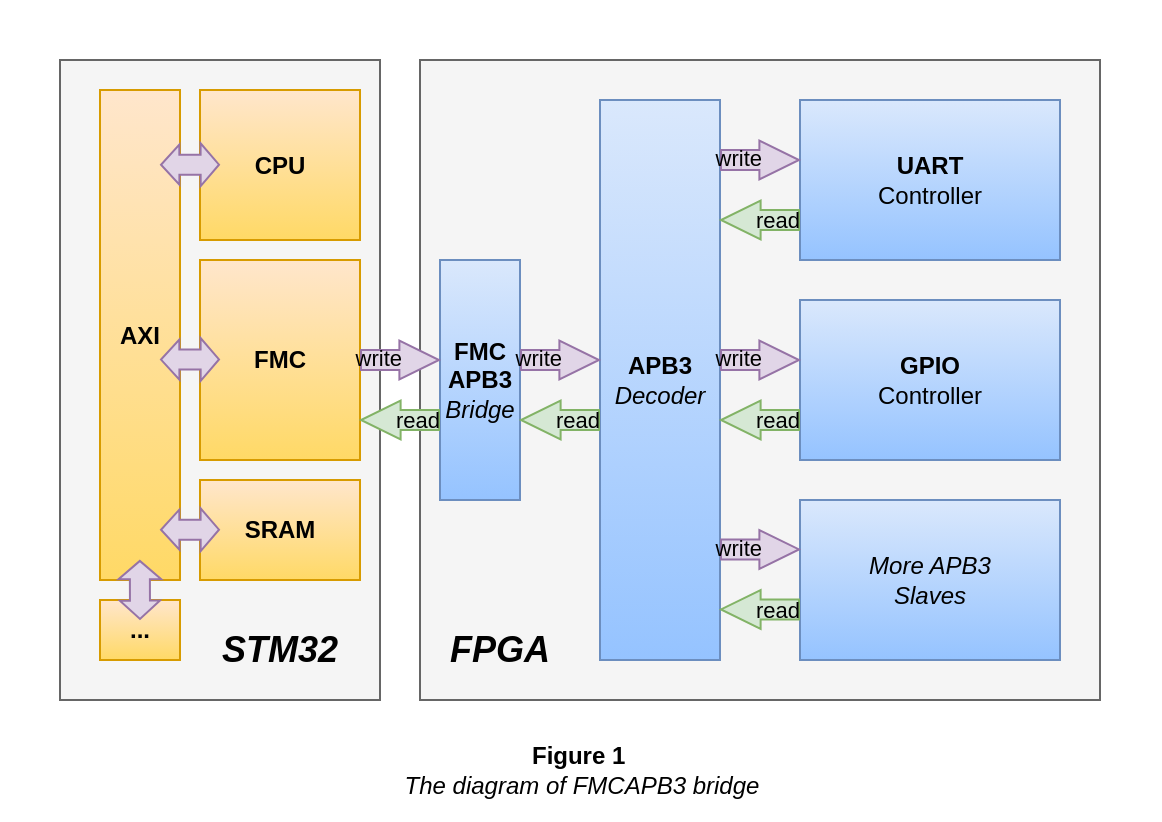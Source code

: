 <mxfile version="27.0.9">
  <diagram name="Page-1" id="yzegYlo1FvkXa72tuVNs">
    <mxGraphModel dx="690" dy="593" grid="1" gridSize="10" guides="1" tooltips="1" connect="1" arrows="1" fold="1" page="1" pageScale="1" pageWidth="583" pageHeight="413" math="0" shadow="0">
      <root>
        <mxCell id="0" />
        <mxCell id="1" parent="0" />
        <mxCell id="lRAN_q3ErnS5ZKHJaVJO-41" value="" style="rounded=0;whiteSpace=wrap;html=1;movable=1;resizable=1;rotatable=1;deletable=1;editable=1;locked=0;connectable=1;fillColor=light-dark(#FFFFFF,#FFFFFF);fillStyle=solid;strokeColor=none;" parent="1" vertex="1">
          <mxGeometry width="580" height="410" as="geometry" />
        </mxCell>
        <mxCell id="lRAN_q3ErnS5ZKHJaVJO-40" value="&lt;b&gt;Figure 1&amp;nbsp;&lt;/b&gt;&lt;div&gt;&lt;i&gt;The diagram of FMCAPB3 bridge&lt;/i&gt;&lt;/div&gt;" style="text;html=1;align=center;verticalAlign=middle;whiteSpace=wrap;rounded=0;fontColor=light-dark(#000000,#000000);" parent="1" vertex="1">
          <mxGeometry x="166" y="370" width="250" height="30" as="geometry" />
        </mxCell>
        <mxCell id="GX5vbgfgV6q7XFCB1imR-1" value="" style="rounded=0;whiteSpace=wrap;html=1;fillColor=#f5f5f5;fontColor=#333333;strokeColor=#666666;" vertex="1" parent="1">
          <mxGeometry x="30" y="30" width="160" height="320" as="geometry" />
        </mxCell>
        <mxCell id="lRAN_q3ErnS5ZKHJaVJO-1" value="&lt;b&gt;FMC&lt;/b&gt;" style="rounded=0;whiteSpace=wrap;html=1;fillColor=#ffe6cc;strokeColor=#d79b00;gradientColor=#FFD966;fontColor=light-dark(#000000,#000000);" parent="1" vertex="1">
          <mxGeometry x="100" y="130" width="80" height="100" as="geometry" />
        </mxCell>
        <mxCell id="GX5vbgfgV6q7XFCB1imR-2" value="" style="rounded=0;whiteSpace=wrap;html=1;fillColor=#f5f5f5;fontColor=#333333;strokeColor=#666666;" vertex="1" parent="1">
          <mxGeometry x="210" y="30" width="340" height="320" as="geometry" />
        </mxCell>
        <mxCell id="lRAN_q3ErnS5ZKHJaVJO-8" value="&lt;b&gt;APB3&lt;/b&gt;&lt;div&gt;&lt;i&gt;Decoder&lt;/i&gt;&lt;/div&gt;" style="rounded=0;whiteSpace=wrap;html=1;fillColor=#dae8fc;strokeColor=#6c8ebf;gradientColor=#95C3FF;fontColor=light-dark(#000000,#000000);" parent="1" vertex="1">
          <mxGeometry x="300" y="50" width="60" height="280" as="geometry" />
        </mxCell>
        <mxCell id="lRAN_q3ErnS5ZKHJaVJO-15" value="&lt;b&gt;UART&lt;/b&gt;&lt;div&gt;Controller&lt;/div&gt;" style="rounded=0;whiteSpace=wrap;html=1;fillColor=#dae8fc;strokeColor=#6c8ebf;gradientColor=#95C3FF;fontColor=light-dark(#000000,#000000);" parent="1" vertex="1">
          <mxGeometry x="400" y="50" width="130" height="80" as="geometry" />
        </mxCell>
        <mxCell id="lRAN_q3ErnS5ZKHJaVJO-16" value="&lt;b&gt;GPIO&lt;/b&gt;&lt;div&gt;Controller&lt;/div&gt;" style="rounded=0;whiteSpace=wrap;html=1;fillColor=#dae8fc;strokeColor=#6c8ebf;gradientColor=#95C3FF;fontColor=light-dark(#000000,#000000);" parent="1" vertex="1">
          <mxGeometry x="400" y="150" width="130" height="80" as="geometry" />
        </mxCell>
        <mxCell id="lRAN_q3ErnS5ZKHJaVJO-17" value="More APB3&lt;div&gt;Slaves&lt;/div&gt;" style="rounded=0;whiteSpace=wrap;html=1;fillColor=#dae8fc;strokeColor=#6c8ebf;gradientColor=#95C3FF;fontStyle=2;fontColor=light-dark(#000000,#000000);" parent="1" vertex="1">
          <mxGeometry x="400" y="250" width="130" height="80" as="geometry" />
        </mxCell>
        <mxCell id="lRAN_q3ErnS5ZKHJaVJO-27" value="" style="shape=flexArrow;endArrow=classic;html=1;rounded=0;endWidth=8.4;endSize=6.268;fillColor=#e1d5e7;strokeColor=#9673a6;" parent="1" edge="1">
          <mxGeometry width="50" height="50" relative="1" as="geometry">
            <mxPoint x="360" y="80" as="sourcePoint" />
            <mxPoint x="400" y="80" as="targetPoint" />
          </mxGeometry>
        </mxCell>
        <mxCell id="lRAN_q3ErnS5ZKHJaVJO-28" value="write" style="edgeLabel;html=1;align=right;verticalAlign=middle;resizable=0;points=[];labelBackgroundColor=none;fontColor=light-dark(#000000,#000000);" parent="lRAN_q3ErnS5ZKHJaVJO-27" vertex="1" connectable="0">
          <mxGeometry x="0.074" y="1" relative="1" as="geometry">
            <mxPoint as="offset" />
          </mxGeometry>
        </mxCell>
        <mxCell id="lRAN_q3ErnS5ZKHJaVJO-29" value="" style="shape=flexArrow;endArrow=classic;html=1;rounded=0;endWidth=8.4;endSize=6.268;entryX=1;entryY=0.75;entryDx=0;entryDy=0;fillColor=#d5e8d4;strokeColor=#82b366;" parent="1" edge="1">
          <mxGeometry width="50" height="50" relative="1" as="geometry">
            <mxPoint x="400" y="110" as="sourcePoint" />
            <mxPoint x="360" y="110" as="targetPoint" />
          </mxGeometry>
        </mxCell>
        <mxCell id="lRAN_q3ErnS5ZKHJaVJO-30" value="read&amp;nbsp;" style="edgeLabel;html=1;align=left;verticalAlign=middle;resizable=0;points=[];labelBackgroundColor=none;fontColor=light-dark(#000000,#000000);" parent="lRAN_q3ErnS5ZKHJaVJO-29" vertex="1" connectable="0">
          <mxGeometry x="0.22" relative="1" as="geometry">
            <mxPoint as="offset" />
          </mxGeometry>
        </mxCell>
        <mxCell id="lRAN_q3ErnS5ZKHJaVJO-31" value="" style="shape=flexArrow;endArrow=classic;html=1;rounded=0;endWidth=8.4;endSize=6.268;fillColor=#e1d5e7;strokeColor=#9673a6;" parent="1" edge="1">
          <mxGeometry width="50" height="50" relative="1" as="geometry">
            <mxPoint x="360" y="180" as="sourcePoint" />
            <mxPoint x="400" y="180" as="targetPoint" />
          </mxGeometry>
        </mxCell>
        <mxCell id="lRAN_q3ErnS5ZKHJaVJO-32" value="write" style="edgeLabel;html=1;align=right;verticalAlign=middle;resizable=0;points=[];labelBackgroundColor=none;fontColor=light-dark(#000000,#000000);" parent="lRAN_q3ErnS5ZKHJaVJO-31" vertex="1" connectable="0">
          <mxGeometry x="0.074" y="1" relative="1" as="geometry">
            <mxPoint as="offset" />
          </mxGeometry>
        </mxCell>
        <mxCell id="lRAN_q3ErnS5ZKHJaVJO-33" value="" style="shape=flexArrow;endArrow=classic;html=1;rounded=0;endWidth=8.4;endSize=6.268;entryX=1;entryY=0.75;entryDx=0;entryDy=0;fillColor=#d5e8d4;strokeColor=#82b366;" parent="1" edge="1">
          <mxGeometry width="50" height="50" relative="1" as="geometry">
            <mxPoint x="400" y="210" as="sourcePoint" />
            <mxPoint x="360" y="210" as="targetPoint" />
          </mxGeometry>
        </mxCell>
        <mxCell id="lRAN_q3ErnS5ZKHJaVJO-34" value="read&amp;nbsp;" style="edgeLabel;html=1;align=left;verticalAlign=middle;resizable=0;points=[];labelBackgroundColor=none;fontColor=light-dark(#000000,#000000);" parent="lRAN_q3ErnS5ZKHJaVJO-33" vertex="1" connectable="0">
          <mxGeometry x="0.22" relative="1" as="geometry">
            <mxPoint as="offset" />
          </mxGeometry>
        </mxCell>
        <mxCell id="lRAN_q3ErnS5ZKHJaVJO-35" value="" style="shape=flexArrow;endArrow=classic;html=1;rounded=0;endWidth=8.4;endSize=6.268;fillColor=#e1d5e7;strokeColor=#9673a6;" parent="1" edge="1">
          <mxGeometry width="50" height="50" relative="1" as="geometry">
            <mxPoint x="360" y="274.71" as="sourcePoint" />
            <mxPoint x="400" y="274.71" as="targetPoint" />
          </mxGeometry>
        </mxCell>
        <mxCell id="lRAN_q3ErnS5ZKHJaVJO-36" value="write" style="edgeLabel;html=1;align=right;verticalAlign=middle;resizable=0;points=[];labelBackgroundColor=none;fontColor=light-dark(#000000,#000000);" parent="lRAN_q3ErnS5ZKHJaVJO-35" vertex="1" connectable="0">
          <mxGeometry x="0.074" y="1" relative="1" as="geometry">
            <mxPoint as="offset" />
          </mxGeometry>
        </mxCell>
        <mxCell id="lRAN_q3ErnS5ZKHJaVJO-37" value="" style="shape=flexArrow;endArrow=classic;html=1;rounded=0;endWidth=8.4;endSize=6.268;entryX=1;entryY=0.75;entryDx=0;entryDy=0;fillColor=#d5e8d4;strokeColor=#82b366;" parent="1" edge="1">
          <mxGeometry width="50" height="50" relative="1" as="geometry">
            <mxPoint x="400" y="304.71" as="sourcePoint" />
            <mxPoint x="360" y="304.71" as="targetPoint" />
          </mxGeometry>
        </mxCell>
        <mxCell id="lRAN_q3ErnS5ZKHJaVJO-38" value="read&amp;nbsp;" style="edgeLabel;html=1;align=left;verticalAlign=middle;resizable=0;points=[];labelBackgroundColor=none;fontColor=light-dark(#000000,#000000);" parent="lRAN_q3ErnS5ZKHJaVJO-37" vertex="1" connectable="0">
          <mxGeometry x="0.22" relative="1" as="geometry">
            <mxPoint as="offset" />
          </mxGeometry>
        </mxCell>
        <mxCell id="lRAN_q3ErnS5ZKHJaVJO-5" value="&lt;b&gt;FMC&lt;/b&gt;&lt;div&gt;&lt;b&gt;APB3&lt;/b&gt;&lt;/div&gt;&lt;div&gt;&lt;i&gt;Bridge&lt;/i&gt;&lt;/div&gt;" style="rounded=0;whiteSpace=wrap;html=1;fillColor=#dae8fc;strokeColor=#6c8ebf;gradientColor=#95C3FF;fontColor=light-dark(#000000,#000000);" parent="1" vertex="1">
          <mxGeometry x="220" y="130" width="40" height="120" as="geometry" />
        </mxCell>
        <mxCell id="lRAN_q3ErnS5ZKHJaVJO-23" value="" style="shape=flexArrow;endArrow=classic;html=1;rounded=0;endWidth=8.4;endSize=6.268;fillColor=#e1d5e7;strokeColor=#9673a6;" parent="1" edge="1">
          <mxGeometry width="50" height="50" relative="1" as="geometry">
            <mxPoint x="260" y="180" as="sourcePoint" />
            <mxPoint x="300" y="180" as="targetPoint" />
          </mxGeometry>
        </mxCell>
        <mxCell id="lRAN_q3ErnS5ZKHJaVJO-24" value="write" style="edgeLabel;html=1;align=right;verticalAlign=middle;resizable=0;points=[];labelBackgroundColor=none;fontColor=light-dark(#000000,#000000);" parent="lRAN_q3ErnS5ZKHJaVJO-23" vertex="1" connectable="0">
          <mxGeometry x="0.074" y="1" relative="1" as="geometry">
            <mxPoint as="offset" />
          </mxGeometry>
        </mxCell>
        <mxCell id="lRAN_q3ErnS5ZKHJaVJO-25" value="" style="shape=flexArrow;endArrow=classic;html=1;rounded=0;endWidth=8.4;endSize=6.268;entryX=1;entryY=0.75;entryDx=0;entryDy=0;fillColor=#d5e8d4;strokeColor=#82b366;" parent="1" edge="1">
          <mxGeometry width="50" height="50" relative="1" as="geometry">
            <mxPoint x="300" y="210" as="sourcePoint" />
            <mxPoint x="260" y="210" as="targetPoint" />
          </mxGeometry>
        </mxCell>
        <mxCell id="lRAN_q3ErnS5ZKHJaVJO-26" value="read&amp;nbsp;" style="edgeLabel;html=1;align=left;verticalAlign=middle;resizable=0;points=[];labelBackgroundColor=none;fontColor=light-dark(#000000,#000000);" parent="lRAN_q3ErnS5ZKHJaVJO-25" vertex="1" connectable="0">
          <mxGeometry x="0.22" relative="1" as="geometry">
            <mxPoint as="offset" />
          </mxGeometry>
        </mxCell>
        <mxCell id="lRAN_q3ErnS5ZKHJaVJO-3" value="" style="shape=flexArrow;endArrow=classic;html=1;rounded=0;endWidth=8.4;endSize=6.268;fillColor=#e1d5e7;strokeColor=#9673a6;" parent="1" edge="1">
          <mxGeometry width="50" height="50" relative="1" as="geometry">
            <mxPoint x="180" y="180" as="sourcePoint" />
            <mxPoint x="220" y="180" as="targetPoint" />
          </mxGeometry>
        </mxCell>
        <mxCell id="lRAN_q3ErnS5ZKHJaVJO-20" value="write" style="edgeLabel;html=1;align=right;verticalAlign=middle;resizable=0;points=[];labelBackgroundColor=none;fontColor=light-dark(#000000,#000000);" parent="lRAN_q3ErnS5ZKHJaVJO-3" vertex="1" connectable="0">
          <mxGeometry x="0.074" y="1" relative="1" as="geometry">
            <mxPoint as="offset" />
          </mxGeometry>
        </mxCell>
        <mxCell id="lRAN_q3ErnS5ZKHJaVJO-4" value="" style="shape=flexArrow;endArrow=classic;html=1;rounded=0;endWidth=8.4;endSize=6.268;entryX=1;entryY=0.75;entryDx=0;entryDy=0;fillColor=#d5e8d4;strokeColor=#82b366;" parent="1" edge="1">
          <mxGeometry width="50" height="50" relative="1" as="geometry">
            <mxPoint x="220" y="210" as="sourcePoint" />
            <mxPoint x="180" y="210" as="targetPoint" />
          </mxGeometry>
        </mxCell>
        <mxCell id="lRAN_q3ErnS5ZKHJaVJO-21" value="read&amp;nbsp;" style="edgeLabel;html=1;align=left;verticalAlign=middle;resizable=0;points=[];labelBackgroundColor=none;fontColor=light-dark(#000000,#000000);" parent="lRAN_q3ErnS5ZKHJaVJO-4" vertex="1" connectable="0">
          <mxGeometry x="0.22" relative="1" as="geometry">
            <mxPoint as="offset" />
          </mxGeometry>
        </mxCell>
        <mxCell id="GX5vbgfgV6q7XFCB1imR-3" value="&lt;b&gt;&lt;i&gt;STM32&lt;/i&gt;&lt;/b&gt;" style="text;html=1;align=center;verticalAlign=middle;whiteSpace=wrap;rounded=0;fontSize=18;" vertex="1" parent="1">
          <mxGeometry x="110" y="310" width="60" height="30" as="geometry" />
        </mxCell>
        <mxCell id="GX5vbgfgV6q7XFCB1imR-4" value="&lt;b&gt;&lt;i&gt;FPGA&lt;/i&gt;&lt;/b&gt;" style="text;html=1;align=center;verticalAlign=middle;whiteSpace=wrap;rounded=0;fontSize=18;" vertex="1" parent="1">
          <mxGeometry x="220" y="310" width="60" height="30" as="geometry" />
        </mxCell>
        <mxCell id="GX5vbgfgV6q7XFCB1imR-5" value="&lt;b&gt;AXI&lt;/b&gt;" style="rounded=0;whiteSpace=wrap;html=1;fillColor=#ffe6cc;strokeColor=#d79b00;gradientColor=#FFD966;fontColor=light-dark(#000000,#000000);" vertex="1" parent="1">
          <mxGeometry x="50" y="45" width="40" height="245" as="geometry" />
        </mxCell>
        <mxCell id="GX5vbgfgV6q7XFCB1imR-6" value="&lt;b&gt;CPU&lt;/b&gt;" style="rounded=0;whiteSpace=wrap;html=1;fillColor=#ffe6cc;strokeColor=#d79b00;gradientColor=#FFD966;fontColor=light-dark(#000000,#000000);" vertex="1" parent="1">
          <mxGeometry x="100" y="45" width="80" height="75" as="geometry" />
        </mxCell>
        <mxCell id="GX5vbgfgV6q7XFCB1imR-7" value="" style="shape=flexArrow;endArrow=classic;startArrow=classic;html=1;rounded=0;fillColor=#e1d5e7;strokeColor=#9673a6;endWidth=10.391;endSize=2.729;startWidth=9.05;startSize=2.729;" edge="1" parent="1">
          <mxGeometry width="100" height="100" relative="1" as="geometry">
            <mxPoint x="80" y="179.78" as="sourcePoint" />
            <mxPoint x="110" y="179.71" as="targetPoint" />
          </mxGeometry>
        </mxCell>
        <mxCell id="GX5vbgfgV6q7XFCB1imR-12" value="" style="shape=flexArrow;endArrow=classic;startArrow=classic;html=1;rounded=0;fillColor=#e1d5e7;strokeColor=#9673a6;endWidth=10.391;endSize=2.729;startWidth=9.05;startSize=2.729;" edge="1" parent="1">
          <mxGeometry width="100" height="100" relative="1" as="geometry">
            <mxPoint x="80" y="82.4" as="sourcePoint" />
            <mxPoint x="110" y="82.33" as="targetPoint" />
          </mxGeometry>
        </mxCell>
        <mxCell id="GX5vbgfgV6q7XFCB1imR-14" value="&lt;b&gt;SRAM&lt;/b&gt;" style="rounded=0;whiteSpace=wrap;html=1;fillColor=#ffe6cc;strokeColor=#d79b00;gradientColor=#FFD966;fontColor=light-dark(#000000,#000000);" vertex="1" parent="1">
          <mxGeometry x="100" y="240" width="80" height="50" as="geometry" />
        </mxCell>
        <mxCell id="GX5vbgfgV6q7XFCB1imR-15" value="" style="shape=flexArrow;endArrow=classic;startArrow=classic;html=1;rounded=0;fillColor=#e1d5e7;strokeColor=#9673a6;endWidth=10.391;endSize=2.729;startWidth=9.05;startSize=2.729;" edge="1" parent="1">
          <mxGeometry width="100" height="100" relative="1" as="geometry">
            <mxPoint x="80" y="264.9" as="sourcePoint" />
            <mxPoint x="110" y="264.83" as="targetPoint" />
          </mxGeometry>
        </mxCell>
        <mxCell id="GX5vbgfgV6q7XFCB1imR-17" value="&lt;b&gt;...&lt;/b&gt;" style="rounded=0;whiteSpace=wrap;html=1;fillColor=#ffe6cc;strokeColor=#d79b00;gradientColor=#FFD966;fontColor=light-dark(#000000,#000000);" vertex="1" parent="1">
          <mxGeometry x="50" y="300" width="40" height="30" as="geometry" />
        </mxCell>
        <mxCell id="GX5vbgfgV6q7XFCB1imR-18" value="" style="shape=flexArrow;endArrow=classic;startArrow=classic;html=1;rounded=0;fillColor=#e1d5e7;strokeColor=#9673a6;endWidth=10.391;endSize=2.729;startWidth=9.05;startSize=2.729;entryX=0.498;entryY=0.959;entryDx=0;entryDy=0;entryPerimeter=0;" edge="1" parent="1" target="GX5vbgfgV6q7XFCB1imR-5">
          <mxGeometry width="100" height="100" relative="1" as="geometry">
            <mxPoint x="70" y="310" as="sourcePoint" />
            <mxPoint x="69.92" y="300.0" as="targetPoint" />
          </mxGeometry>
        </mxCell>
      </root>
    </mxGraphModel>
  </diagram>
</mxfile>
